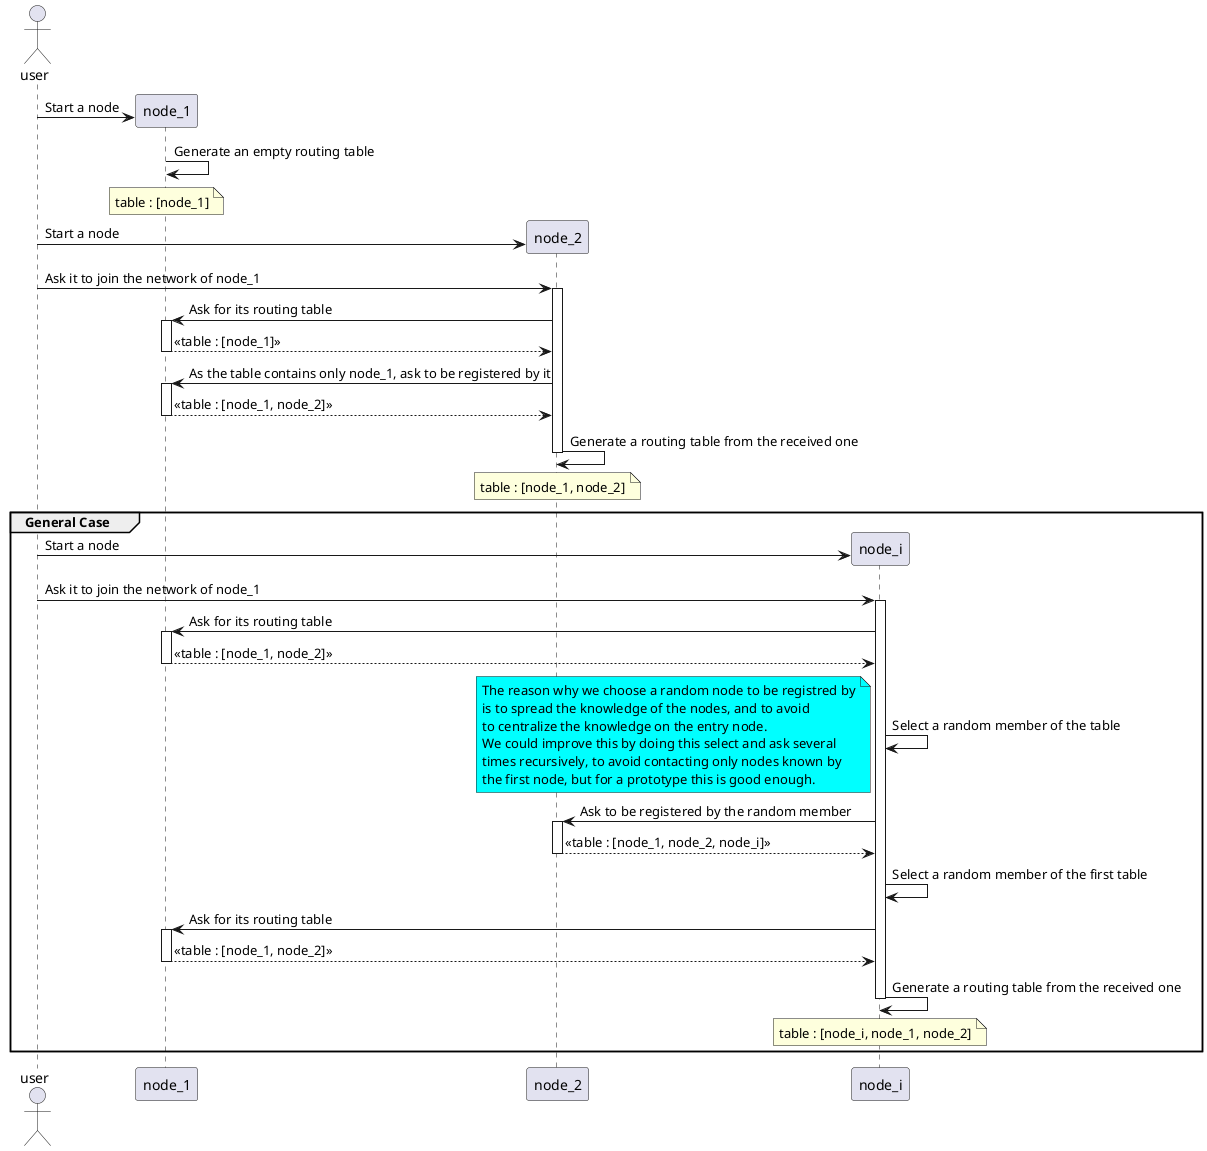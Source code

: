 @startuml sequence_node_creation

actor user 
create node_1
user -> node_1 : Start a node
node_1 -> node_1 : Generate an empty routing table
note over node_1
    table : [node_1]
end note


create node_2
user -> node_2 : Start a node

user -> node_2 : Ask it to join the network of node_1
activate node_2

node_2 -> node_1 : Ask for its routing table
activate node_1
return << table : [node_1] >>

node_2 -> node_1 : As the table contains only node_1, ask to be registered by it
activate node_1
return << table : [node_1, node_2] >>

node_2 -> node_2 : Generate a routing table from the received one
note over node_2
    table : [node_1, node_2]
end note
deactivate node_2

group General Case
create node_i
user -> node_i : Start a node
user -> node_i : Ask it to join the network of node_1
activate node_i

node_i -> node_1 : Ask for its routing table
activate node_1
return << table : [node_1, node_2] >>

node_i -> node_i : Select a random member of the table
note left #aqua
    The reason why we choose a random node to be registred by
    is to spread the knowledge of the nodes, and to avoid
    to centralize the knowledge on the entry node.
    We could improve this by doing this select and ask several
    times recursively, to avoid contacting only nodes known by
    the first node, but for a prototype this is good enough.
end note
node_i -> node_2 : Ask to be registered by the random member
activate node_2
return << table : [node_1, node_2, node_i] >>

node_i -> node_i : Select a random member of the first table
node_i -> node_1 : Ask for its routing table
activate node_1
return << table : [node_1, node_2] >>

node_i -> node_i : Generate a routing table from the received one
deactivate node_i
note over node_i
    table : [node_i, node_1, node_2]
end note

end

@enduml